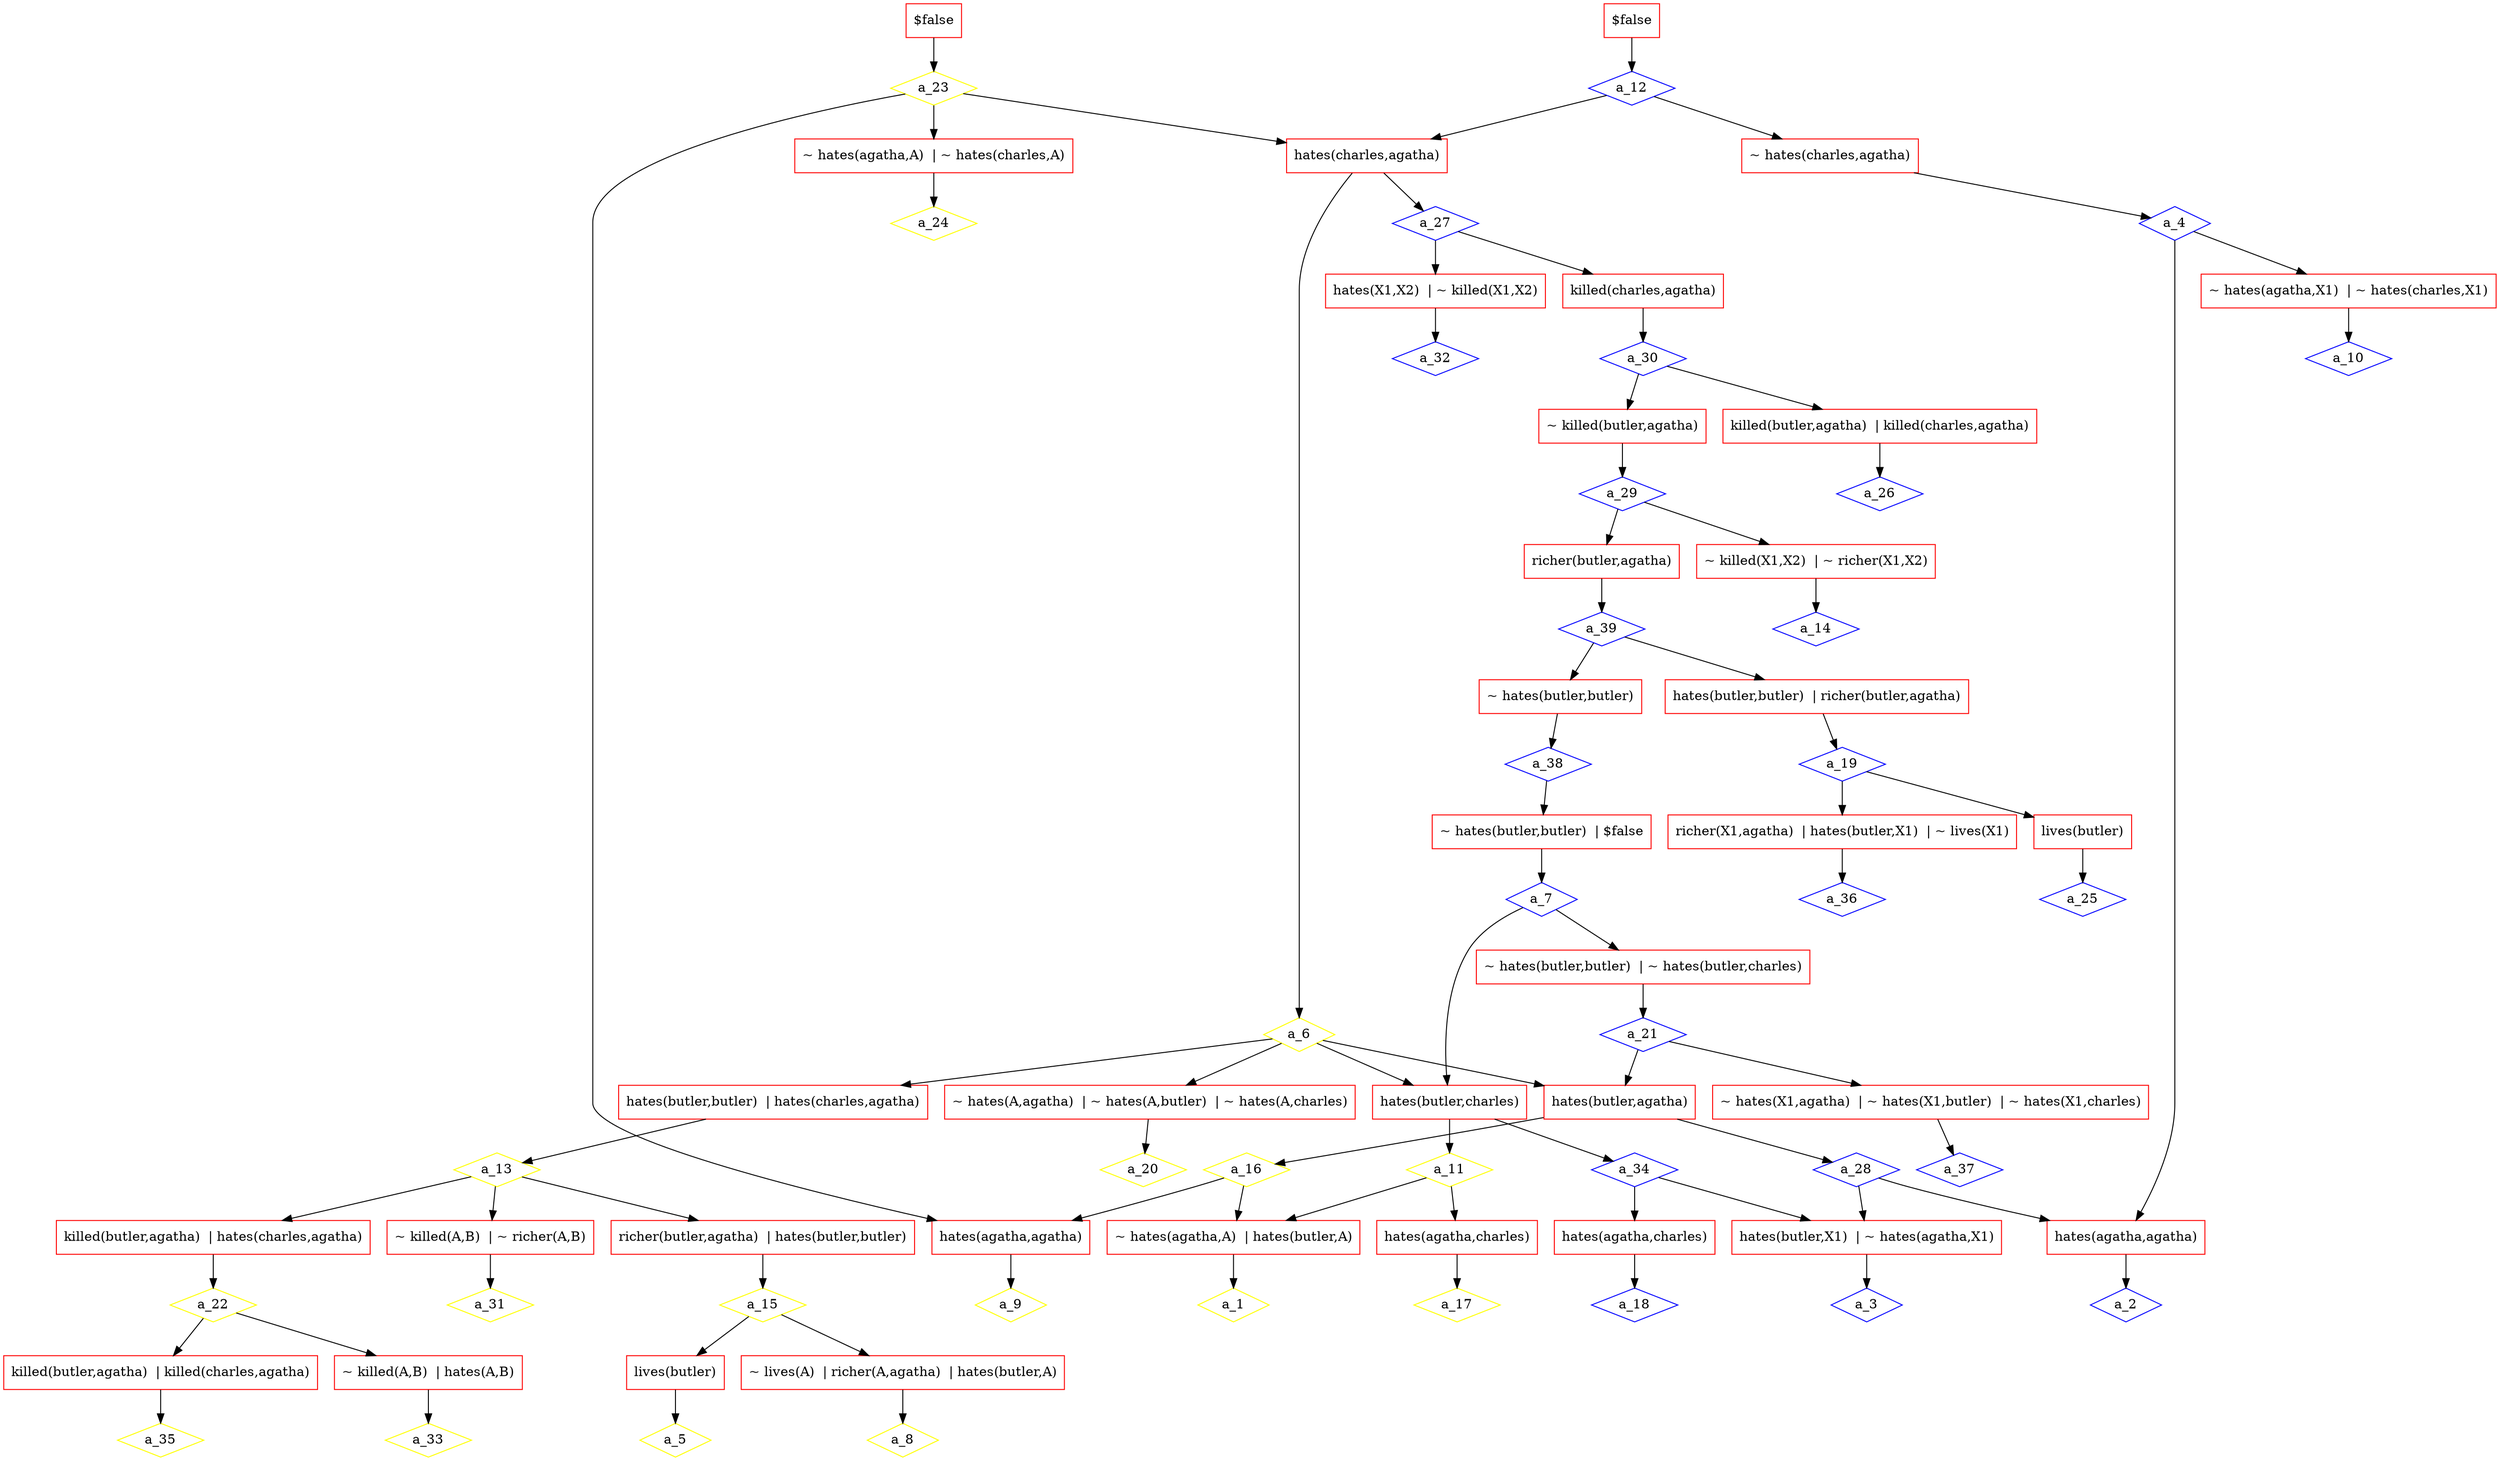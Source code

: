 digraph n0 {
x_0[shape="box",color="red",label="$false"];
x_1[shape="box",color="red",label="richer(butler,agatha)  | hates(butler,butler)"];
x_2[shape="box",color="red",label="lives(butler)"];
x_3[shape="box",color="red",label="hates(agatha,charles)"];
x_4[shape="box",color="red",label="killed(butler,agatha)  | hates(charles,agatha)"];
x_6[shape="box",color="red",label="killed(butler,agatha)  | killed(charles,agatha)"];
x_7[shape="box",color="red",label="~ hates(A,agatha)  | ~ hates(A,butler)  | ~ hates(A,charles)"];
x_8[shape="box",color="red",label="hates(butler,agatha)"];
x_9[shape="box",color="red",label="~ hates(agatha,A)  | ~ hates(charles,A)"];
x_10[shape="box",color="red",label="hates(butler,butler)  | hates(charles,agatha)"];
x_11[shape="box",color="red",label="hates(agatha,agatha)"];
x_12[shape="box",color="red",label="~ killed(A,B)  | ~ richer(A,B)"];
x_13[shape="box",color="red",label="~ lives(A)  | richer(A,agatha)  | hates(butler,A)"];
x_14[shape="box",color="red",label="~ killed(A,B)  | hates(A,B)"];
x_15[shape="box",color="red",label="~ hates(agatha,A)  | hates(butler,A)"];
x_16[shape="box",color="red",label="hates(charles,agatha)"];
x_17[shape="box",color="red",label="hates(butler,X1)  | ~ hates(agatha,X1)"];
x_18[shape="box",color="red",label="~ hates(X1,agatha)  | ~ hates(X1,butler)  | ~ hates(X1,charles)"];
x_19[shape="box",color="red",label="lives(butler)"];
x_20[shape="box",color="red",label="hates(butler,charles)"];
x_21[shape="box",color="red",label="killed(butler,agatha)  | killed(charles,agatha)"];
x_22[shape="box",color="red",label="hates(agatha,agatha)"];
x_23[shape="box",color="red",label="hates(butler,butler)  | richer(butler,agatha)"];
x_24[shape="box",color="red",label="~ hates(charles,agatha)"];
x_26[shape="box",color="red",label="~ hates(butler,butler)"];
x_27[shape="box",color="red",label="~ hates(butler,butler)  | ~ hates(butler,charles)"];
x_28[shape="box",color="red",label="hates(agatha,charles)"];
x_29[shape="box",color="red",label="~ hates(butler,butler)  | $false"];
x_30[shape="box",color="red",label="killed(charles,agatha)"];
x_31[shape="box",color="red",label="richer(X1,agatha)  | hates(butler,X1)  | ~ lives(X1)"];
x_32[shape="box",color="red",label="~ killed(X1,X2)  | ~ richer(X1,X2)"];
x_34[shape="box",color="red",label="hates(X1,X2)  | ~ killed(X1,X2)"];
x_35[shape="box",color="red",label="richer(butler,agatha)"];
x_36[shape="box",color="red",label="$false"];
x_38[shape="box",color="red",label="~ hates(agatha,X1)  | ~ hates(charles,X1)"];
x_39[shape="box",color="red",label="~ killed(butler,agatha)"];
a_1[URL="http://inference-web.org/test/combine/PUZ/PUZ001-1/g1/SOS---2.0-answer.owl.rdf#-231e7906:123d0cd2442:55b8",shape="diamond",color="yellow"];
a_2[URL="http://inference-web.org/test/combine/PUZ/PUZ001-1/g1/EP---1.0-answer.owl.rdf#-231e7906:123d0cd2442:535b",shape="diamond",color="blue"];
a_3[URL="http://inference-web.org/test/combine/PUZ/PUZ001-1/g1/EP---1.0-answer.owl.rdf#-231e7906:123d0cd2442:539a",shape="diamond",color="blue"];
a_4[URL="http://inference-web.org/test/combine/PUZ/PUZ001-1/g1/EP---1.0-answer.owl.rdf#-231e7906:123d0cd2442:5369",shape="diamond",color="blue"];
a_5[URL="http://inference-web.org/test/combine/PUZ/PUZ001-1/g1/SOS---2.0-answer.owl.rdf#-231e7906:123d0cd2442:55f0",shape="diamond",color="yellow"];
a_6[URL="http://inference-web.org/test/combine/PUZ/PUZ001-1/g1/SOS---2.0-answer.owl.rdf#-231e7906:123d0cd2442:55ac",shape="diamond",color="yellow"];
a_7[URL="http://inference-web.org/test/combine/PUZ/PUZ001-1/g1/EP---1.0-answer.owl.rdf#-231e7906:123d0cd2442:538b",shape="diamond",color="blue"];
a_8[URL="http://inference-web.org/test/combine/PUZ/PUZ001-1/g1/SOS---2.0-answer.owl.rdf#-231e7906:123d0cd2442:55eb",shape="diamond",color="yellow"];
a_9[URL="http://inference-web.org/test/combine/PUZ/PUZ001-1/g1/SOS---2.0-answer.owl.rdf#-231e7906:123d0cd2442:55a2",shape="diamond",color="yellow"];
a_10[URL="http://inference-web.org/test/combine/PUZ/PUZ001-1/g1/EP---1.0-answer.owl.rdf#-231e7906:123d0cd2442:536e",shape="diamond",color="blue"];
a_11[URL="http://inference-web.org/test/combine/PUZ/PUZ001-1/g1/SOS---2.0-answer.owl.rdf#-231e7906:123d0cd2442:55b3",shape="diamond",color="yellow"];
a_12[URL="http://inference-web.org/test/combine/PUZ/PUZ001-1/g1/EP---1.0-answer.owl.rdf#-231e7906:123d0cd2442:5364",shape="diamond",color="blue"];
a_13[URL="http://inference-web.org/test/combine/PUZ/PUZ001-1/g1/SOS---2.0-answer.owl.rdf#-231e7906:123d0cd2442:55cc",shape="diamond",color="yellow"];
a_14[URL="http://inference-web.org/test/combine/PUZ/PUZ001-1/g1/EP---1.0-answer.owl.rdf#-231e7906:123d0cd2442:53bd",shape="diamond",color="blue"];
a_15[URL="http://inference-web.org/test/combine/PUZ/PUZ001-1/g1/SOS---2.0-answer.owl.rdf#-231e7906:123d0cd2442:55e6",shape="diamond",color="yellow"];
a_16[URL="http://inference-web.org/test/combine/PUZ/PUZ001-1/g1/SOS---2.0-answer.owl.rdf#-231e7906:123d0cd2442:55c2",shape="diamond",color="yellow"];
a_17[URL="http://inference-web.org/test/combine/PUZ/PUZ001-1/g1/SOS---2.0-answer.owl.rdf#-231e7906:123d0cd2442:55bd",shape="diamond",color="yellow"];
a_18[URL="http://inference-web.org/test/combine/PUZ/PUZ001-1/g1/EP---1.0-answer.owl.rdf#-231e7906:123d0cd2442:5395",shape="diamond",color="blue"];
a_19[URL="http://inference-web.org/test/combine/PUZ/PUZ001-1/g1/EP---1.0-answer.owl.rdf#-231e7906:123d0cd2442:53ae",shape="diamond",color="blue"];
a_20[URL="http://inference-web.org/test/combine/PUZ/PUZ001-1/g1/SOS---2.0-answer.owl.rdf#-231e7906:123d0cd2442:55c7",shape="diamond",color="yellow"];
a_21[URL="http://inference-web.org/test/combine/PUZ/PUZ001-1/g1/EP---1.0-answer.owl.rdf#-231e7906:123d0cd2442:539f",shape="diamond",color="blue"];
a_22[URL="http://inference-web.org/test/combine/PUZ/PUZ001-1/g1/SOS---2.0-answer.owl.rdf#-231e7906:123d0cd2442:55d2",shape="diamond",color="yellow"];
a_23[URL="http://inference-web.org/test/combine/PUZ/PUZ001-1/g1/SOS---2.0-answer.owl.rdf#-231e7906:123d0cd2442:559c",shape="diamond",color="yellow"];
a_24[URL="http://inference-web.org/test/combine/PUZ/PUZ001-1/g1/SOS---2.0-answer.owl.rdf#-231e7906:123d0cd2442:55a7",shape="diamond",color="yellow"];
a_25[URL="http://inference-web.org/test/combine/PUZ/PUZ001-1/g1/EP---1.0-answer.owl.rdf#-231e7906:123d0cd2442:53b3",shape="diamond",color="blue"];
a_26[URL="http://inference-web.org/test/combine/PUZ/PUZ001-1/g1/EP---1.0-answer.owl.rdf#-231e7906:123d0cd2442:53c2",shape="diamond",color="blue"];
a_27[URL="http://inference-web.org/test/combine/PUZ/PUZ001-1/g1/EP---1.0-answer.owl.rdf#-231e7906:123d0cd2442:5373",shape="diamond",color="blue"];
a_28[URL="http://inference-web.org/test/combine/PUZ/PUZ001-1/g1/EP---1.0-answer.owl.rdf#-231e7906:123d0cd2442:53a4",shape="diamond",color="blue"];
a_29[URL="http://inference-web.org/test/combine/PUZ/PUZ001-1/g1/EP---1.0-answer.owl.rdf#-231e7906:123d0cd2442:537d",shape="diamond",color="blue"];
a_30[URL="http://inference-web.org/test/combine/PUZ/PUZ001-1/g1/EP---1.0-answer.owl.rdf#-231e7906:123d0cd2442:5378",shape="diamond",color="blue"];
a_31[URL="http://inference-web.org/test/combine/PUZ/PUZ001-1/g1/SOS---2.0-answer.owl.rdf#-231e7906:123d0cd2442:55e1",shape="diamond",color="yellow"];
a_32[URL="http://inference-web.org/test/combine/PUZ/PUZ001-1/g1/EP---1.0-answer.owl.rdf#-231e7906:123d0cd2442:53c7",shape="diamond",color="blue"];
a_33[URL="http://inference-web.org/test/combine/PUZ/PUZ001-1/g1/SOS---2.0-answer.owl.rdf#-231e7906:123d0cd2442:55d7",shape="diamond",color="yellow"];
a_34[URL="http://inference-web.org/test/combine/PUZ/PUZ001-1/g1/EP---1.0-answer.owl.rdf#-231e7906:123d0cd2442:5390",shape="diamond",color="blue"];
a_35[URL="http://inference-web.org/test/combine/PUZ/PUZ001-1/g1/SOS---2.0-answer.owl.rdf#-231e7906:123d0cd2442:55dc",shape="diamond",color="yellow"];
a_36[URL="http://inference-web.org/test/combine/PUZ/PUZ001-1/g1/EP---1.0-answer.owl.rdf#-231e7906:123d0cd2442:53b8",shape="diamond",color="blue"];
a_37[URL="http://inference-web.org/test/combine/PUZ/PUZ001-1/g1/EP---1.0-answer.owl.rdf#-231e7906:123d0cd2442:53a9",shape="diamond",color="blue"];
a_38[URL="http://inference-web.org/test/combine/PUZ/PUZ001-1/g1/EP---1.0-answer.owl.rdf#-231e7906:123d0cd2442:5387",shape="diamond",color="blue"];
a_39[URL="http://inference-web.org/test/combine/PUZ/PUZ001-1/g1/EP---1.0-answer.owl.rdf#-231e7906:123d0cd2442:5382",shape="diamond",color="blue"];
x_15 -> a_1
x_22 -> a_2
x_17 -> a_3
x_24 -> a_4
a_4 -> x_22
a_4 -> x_38
x_2 -> a_5
x_16 -> a_6
a_6 -> x_7
a_6 -> x_8
a_6 -> x_10
a_6 -> x_20
x_29 -> a_7
a_7 -> x_20
a_7 -> x_27
x_13 -> a_8
x_11 -> a_9
x_38 -> a_10
x_20 -> a_11
a_11 -> x_3
a_11 -> x_15
x_36 -> a_12
a_12 -> x_16
a_12 -> x_24
x_10 -> a_13
a_13 -> x_1
a_13 -> x_4
a_13 -> x_12
x_32 -> a_14
x_1 -> a_15
a_15 -> x_2
a_15 -> x_13
x_8 -> a_16
a_16 -> x_11
a_16 -> x_15
x_3 -> a_17
x_28 -> a_18
x_23 -> a_19
a_19 -> x_19
a_19 -> x_31
x_7 -> a_20
x_27 -> a_21
a_21 -> x_8
a_21 -> x_18
x_4 -> a_22
a_22 -> x_6
a_22 -> x_14
x_0 -> a_23
a_23 -> x_9
a_23 -> x_11
a_23 -> x_16
x_9 -> a_24
x_19 -> a_25
x_21 -> a_26
x_16 -> a_27
a_27 -> x_30
a_27 -> x_34
x_8 -> a_28
a_28 -> x_17
a_28 -> x_22
x_39 -> a_29
a_29 -> x_32
a_29 -> x_35
x_30 -> a_30
a_30 -> x_21
a_30 -> x_39
x_12 -> a_31
x_34 -> a_32
x_14 -> a_33
x_20 -> a_34
a_34 -> x_17
a_34 -> x_28
x_6 -> a_35
x_31 -> a_36
x_18 -> a_37
x_26 -> a_38
a_38 -> x_29
x_35 -> a_39
a_39 -> x_23
a_39 -> x_26
}
